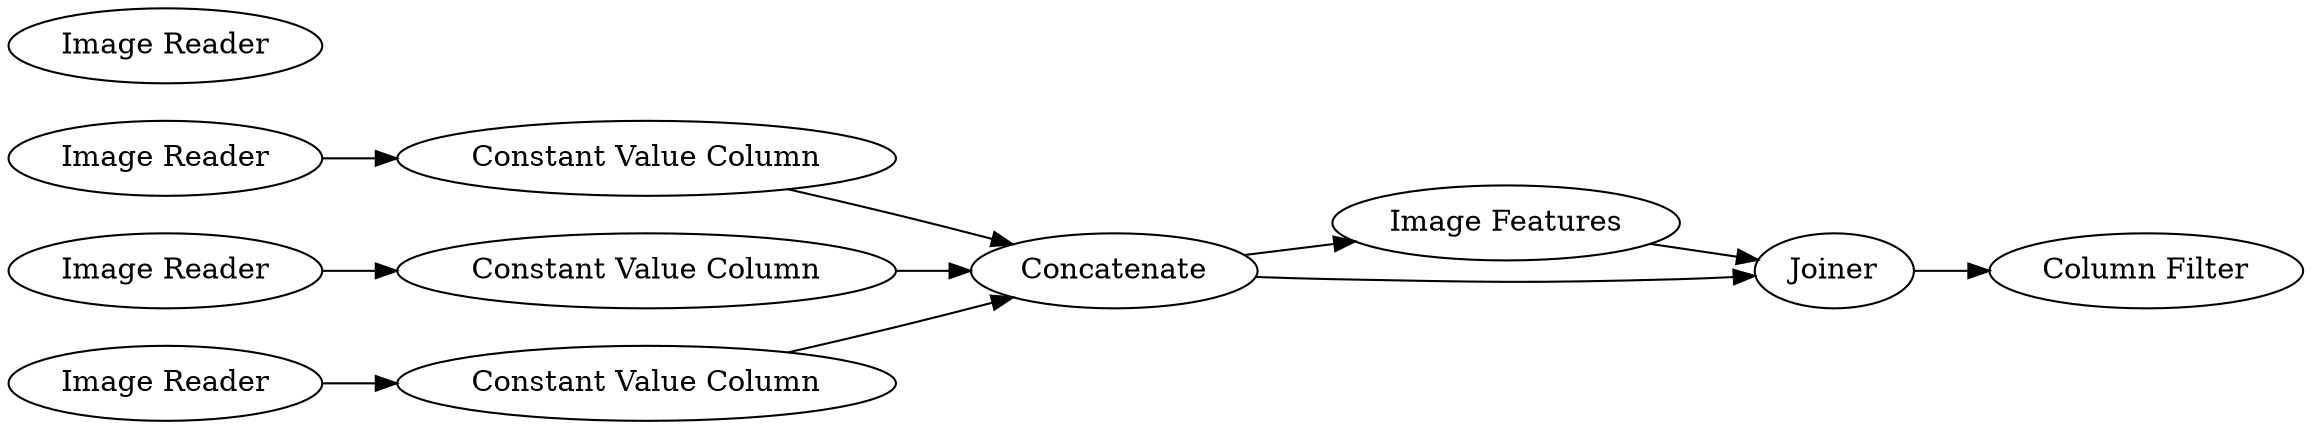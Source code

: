 digraph {
	5 [label="Constant Value Column"]
	6 [label="Constant Value Column"]
	7 [label="Constant Value Column"]
	8 [label=Concatenate]
	11 [label="Image Reader"]
	12 [label="Image Reader"]
	13 [label="Image Reader"]
	14 [label="Image Features"]
	18 [label=Joiner]
	19 [label="Column Filter"]
	20 [label="Image Reader"]
	5 -> 8
	6 -> 8
	7 -> 8
	8 -> 14
	8 -> 18
	11 -> 5
	12 -> 6
	13 -> 7
	14 -> 18
	18 -> 19
	rankdir=LR
}
